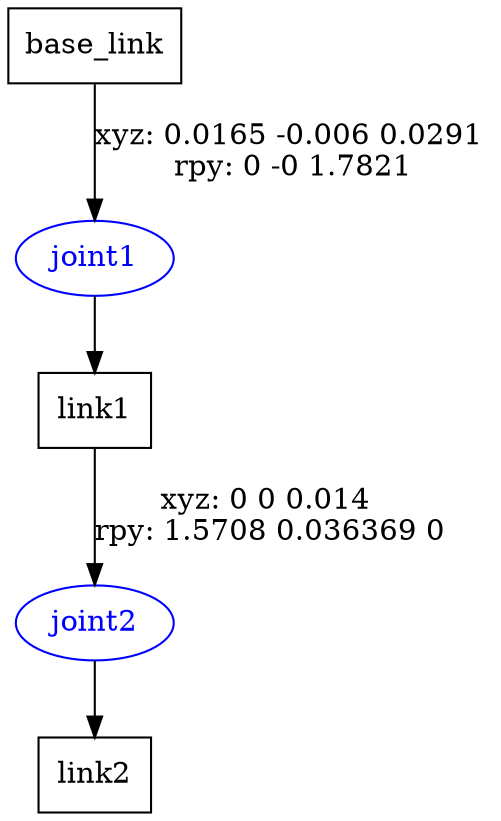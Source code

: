 digraph G {
node [shape=box];
"base_link" [label="base_link"];
"link1" [label="link1"];
"link2" [label="link2"];
node [shape=ellipse, color=blue, fontcolor=blue];
"base_link" -> "joint1" [label="xyz: 0.0165 -0.006 0.0291 \nrpy: 0 -0 1.7821"]
"joint1" -> "link1"
"link1" -> "joint2" [label="xyz: 0 0 0.014 \nrpy: 1.5708 0.036369 0"]
"joint2" -> "link2"
}
